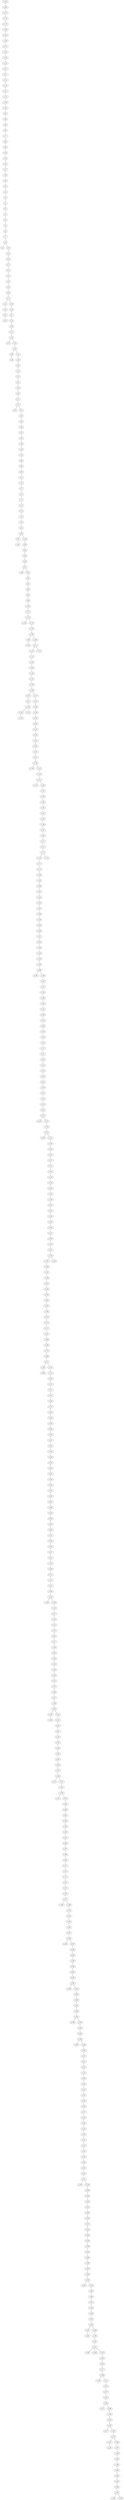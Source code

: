 graph arbol15 {
n_202--n_185
n_185--n_178
n_178--n_176
n_176--n_170
n_170--n_166
n_166--n_164
n_164--n_158
n_158--n_157
n_157--n_154
n_154--n_145
n_145--n_134
n_134--n_131
n_131--n_127
n_127--n_124
n_124--n_119
n_119--n_117
n_117--n_112
n_112--n_106
n_106--n_101
n_101--n_97
n_97--n_94
n_94--n_85
n_85--n_84
n_84--n_77
n_77--n_69
n_69--n_64
n_64--n_58
n_58--n_46
n_46--n_45
n_45--n_37
n_37--n_36
n_36--n_34
n_34--n_32
n_32--n_24
n_24--n_4
n_4--n_1
n_1--n_0
n_0--n_2
n_2--n_5
n_5--n_3
n_3--n_8
n_8--n_7
n_7--n_9
n_9--n_6
n_9--n_13
n_13--n_14
n_14--n_10
n_10--n_11
n_11--n_12
n_12--n_15
n_15--n_16
n_16--n_20
n_20--n_18
n_18--n_17
n_17--n_22
n_17--n_28
n_22--n_19
n_19--n_21
n_21--n_23
n_28--n_26
n_26--n_27
n_27--n_29
n_29--n_30
n_30--n_31
n_31--n_33
n_33--n_25
n_33--n_35
n_35--n_42
n_42--n_38
n_42--n_41
n_38--n_39
n_41--n_40
n_40--n_43
n_43--n_44
n_44--n_52
n_52--n_51
n_51--n_48
n_48--n_50
n_50--n_47
n_47--n_57
n_57--n_53
n_57--n_61
n_61--n_55
n_55--n_49
n_49--n_54
n_54--n_67
n_67--n_62
n_62--n_59
n_59--n_60
n_60--n_56
n_56--n_63
n_63--n_66
n_66--n_68
n_68--n_73
n_73--n_70
n_70--n_71
n_71--n_74
n_74--n_72
n_72--n_75
n_75--n_76
n_76--n_79
n_79--n_78
n_78--n_81
n_81--n_80
n_80--n_82
n_80--n_100
n_82--n_65
n_100--n_96
n_96--n_83
n_83--n_86
n_86--n_89
n_89--n_87
n_87--n_88
n_87--n_91
n_91--n_90
n_90--n_92
n_92--n_98
n_98--n_93
n_93--n_95
n_95--n_109
n_109--n_107
n_107--n_103
n_103--n_104
n_103--n_122
n_122--n_110
n_110--n_105
n_105--n_99
n_105--n_108
n_99--n_102
n_108--n_111
n_111--n_113
n_111--n_115
n_113--n_114
n_114--n_116
n_116--n_118
n_118--n_120
n_120--n_132
n_132--n_129
n_129--n_126
n_126--n_123
n_126--n_137
n_123--n_121
n_121--n_130
n_130--n_128
n_130--n_133
n_128--n_125
n_137--n_135
n_135--n_138
n_138--n_136
n_136--n_139
n_139--n_140
n_140--n_141
n_141--n_146
n_146--n_143
n_143--n_142
n_142--n_144
n_144--n_147
n_147--n_148
n_148--n_149
n_148--n_152
n_152--n_150
n_150--n_151
n_151--n_153
n_151--n_156
n_156--n_155
n_155--n_159
n_159--n_160
n_160--n_162
n_162--n_161
n_161--n_163
n_163--n_168
n_168--n_167
n_167--n_165
n_165--n_171
n_171--n_172
n_172--n_173
n_173--n_174
n_173--n_179
n_174--n_177
n_177--n_175
n_175--n_169
n_169--n_183
n_183--n_180
n_180--n_181
n_181--n_182
n_182--n_184
n_184--n_187
n_187--n_186
n_186--n_188
n_188--n_190
n_190--n_189
n_189--n_191
n_191--n_192
n_192--n_195
n_195--n_193
n_193--n_194
n_194--n_199
n_199--n_198
n_198--n_196
n_198--n_200
n_200--n_201
n_201--n_197
n_197--n_203
n_203--n_206
n_206--n_205
n_205--n_207
n_207--n_208
n_208--n_213
n_213--n_209
n_209--n_218
n_218--n_219
n_219--n_216
n_216--n_217
n_217--n_211
n_211--n_210
n_210--n_214
n_214--n_212
n_212--n_204
n_204--n_215
n_215--n_220
n_220--n_231
n_231--n_223
n_223--n_222
n_222--n_224
n_224--n_225
n_225--n_226
n_225--n_227
n_227--n_229
n_229--n_221
n_221--n_228
n_221--n_245
n_245--n_234
n_234--n_230
n_230--n_233
n_233--n_237
n_237--n_232
n_232--n_244
n_244--n_236
n_236--n_239
n_239--n_235
n_235--n_238
n_238--n_240
n_240--n_241
n_241--n_242
n_242--n_248
n_248--n_243
n_243--n_246
n_246--n_247
n_247--n_249
n_249--n_251
n_251--n_252
n_252--n_250
n_250--n_253
n_250--n_254
n_253--n_256
n_256--n_255
n_255--n_258
n_258--n_257
n_257--n_259
n_259--n_260
n_260--n_261
n_261--n_262
n_262--n_263
n_263--n_272
n_272--n_273
n_273--n_275
n_275--n_267
n_267--n_266
n_266--n_265
n_265--n_270
n_270--n_268
n_268--n_271
n_271--n_264
n_271--n_276
n_264--n_269
n_276--n_274
n_274--n_280
n_280--n_278
n_278--n_277
n_277--n_281
n_281--n_282
n_282--n_279
n_279--n_285
n_285--n_284
n_284--n_283
n_283--n_288
n_288--n_286
n_286--n_287
n_287--n_291
n_291--n_290
n_290--n_289
n_289--n_292
n_292--n_293
n_293--n_295
n_295--n_294
n_294--n_296
n_296--n_297
n_297--n_299
n_299--n_301
n_301--n_298
n_298--n_302
n_302--n_300
n_300--n_305
n_305--n_303
n_303--n_315
n_315--n_308
n_308--n_306
n_306--n_307
n_307--n_311
n_311--n_310
n_310--n_309
n_309--n_313
n_313--n_312
n_312--n_314
n_314--n_304
n_304--n_325
n_325--n_316
n_325--n_320
n_320--n_319
n_319--n_317
n_317--n_318
n_318--n_321
n_321--n_322
n_322--n_323
n_323--n_327
n_327--n_326
n_326--n_324
n_324--n_336
n_336--n_329
n_329--n_328
n_328--n_330
n_330--n_331
n_331--n_332
n_332--n_338
n_338--n_337
n_337--n_339
n_339--n_340
n_340--n_333
n_340--n_334
n_333--n_335
n_334--n_345
n_345--n_343
n_343--n_341
n_341--n_342
n_342--n_344
n_344--n_346
n_346--n_353
n_353--n_350
n_350--n_349
n_349--n_352
n_352--n_348
n_348--n_347
n_348--n_357
n_357--n_354
n_354--n_356
n_356--n_351
n_356--n_355
n_355--n_358
n_358--n_360
n_360--n_361
n_361--n_359
n_359--n_362
n_362--n_363
n_363--n_370
n_370--n_366
n_366--n_367
n_367--n_368
n_368--n_369
n_369--n_371
n_371--n_373
n_373--n_372
n_372--n_374
n_374--n_375
n_375--n_376
n_376--n_377
n_377--n_364
n_377--n_386
n_386--n_378
n_378--n_379
n_379--n_380
n_380--n_382
n_382--n_381
n_381--n_384
n_384--n_385
n_384--n_387
n_387--n_388
n_388--n_390
n_390--n_383
n_383--n_389
n_389--n_393
n_393--n_394
n_394--n_395
n_395--n_365
n_395--n_391
n_391--n_392
n_392--n_398
n_398--n_397
n_397--n_399
n_399--n_400
n_400--n_396
n_400--n_401
n_401--n_402
n_402--n_403
n_403--n_404
n_404--n_405
n_404--n_408
n_408--n_406
n_406--n_407
n_407--n_411
n_411--n_412
n_412--n_413
n_413--n_409
n_409--n_410
n_410--n_414
n_414--n_415
n_415--n_416
n_416--n_418
n_418--n_417
n_417--n_419
n_419--n_420
n_420--n_424
n_424--n_425
n_425--n_421
n_421--n_422
n_422--n_423
n_423--n_426
n_426--n_442
n_442--n_441
n_441--n_433
n_433--n_427
n_427--n_428
n_427--n_429
n_429--n_438
n_438--n_432
n_432--n_430
n_430--n_431
n_431--n_434
n_434--n_435
n_435--n_437
n_437--n_443
n_443--n_444
n_444--n_440
n_440--n_439
n_439--n_436
n_436--n_466
n_466--n_449
n_449--n_447
n_447--n_448
n_448--n_445
n_445--n_446
n_445--n_463
n_463--n_464
n_464--n_462
n_462--n_455
n_455--n_454
n_454--n_456
n_456--n_452
n_452--n_450
n_450--n_451
n_450--n_468
n_451--n_453
n_468--n_460
n_460--n_461
n_461--n_457
n_457--n_458
n_457--n_459
n_457--n_470
n_470--n_467
n_467--n_476
n_476--n_472
n_472--n_469
n_469--n_465
n_469--n_471
n_471--n_473
n_473--n_475
n_475--n_495
n_495--n_494
n_494--n_474
n_494--n_488
n_488--n_484
n_484--n_479
n_479--n_480
n_480--n_477
n_480--n_482
n_482--n_478
n_478--n_481
n_478--n_489
n_481--n_485
n_489--n_487
n_487--n_486
n_486--n_483
n_483--n_490
n_490--n_491
n_491--n_493
n_493--n_492
n_492--n_498
n_498--n_497
n_497--n_496
n_497--n_499
}